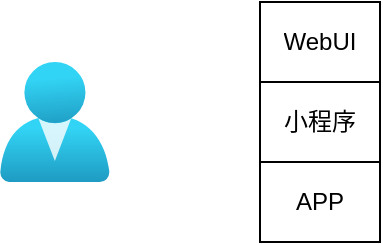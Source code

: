 <mxfile version="24.6.2" type="github">
  <diagram name="第 1 页" id="OciQEdkEUMs7lseBpLX6">
    <mxGraphModel dx="1242" dy="728" grid="1" gridSize="10" guides="1" tooltips="1" connect="1" arrows="1" fold="1" page="1" pageScale="1" pageWidth="1169" pageHeight="827" math="0" shadow="0">
      <root>
        <mxCell id="0" />
        <mxCell id="1" parent="0" />
        <mxCell id="a_CrQKZ7eAj5Jm8cyt3L-1" value="" style="image;aspect=fixed;html=1;points=[];align=center;fontSize=12;image=img/lib/azure2/identity/Users.svg;" vertex="1" parent="1">
          <mxGeometry x="60" y="384" width="54.86" height="60" as="geometry" />
        </mxCell>
        <mxCell id="r6NU0bTSnFbF7qIvupy4-15" value="" style="shape=table;startSize=0;container=1;collapsible=0;childLayout=tableLayout;" vertex="1" parent="1">
          <mxGeometry x="190" y="354" width="60" height="120" as="geometry" />
        </mxCell>
        <mxCell id="r6NU0bTSnFbF7qIvupy4-16" value="" style="shape=tableRow;horizontal=0;startSize=0;swimlaneHead=0;swimlaneBody=0;strokeColor=inherit;top=0;left=0;bottom=0;right=0;collapsible=0;dropTarget=0;fillColor=none;points=[[0,0.5],[1,0.5]];portConstraint=eastwest;" vertex="1" parent="r6NU0bTSnFbF7qIvupy4-15">
          <mxGeometry width="60" height="40" as="geometry" />
        </mxCell>
        <mxCell id="r6NU0bTSnFbF7qIvupy4-17" value="WebUI" style="shape=partialRectangle;html=1;whiteSpace=wrap;connectable=0;strokeColor=inherit;overflow=hidden;fillColor=none;top=0;left=0;bottom=0;right=0;pointerEvents=1;" vertex="1" parent="r6NU0bTSnFbF7qIvupy4-16">
          <mxGeometry width="60" height="40" as="geometry">
            <mxRectangle width="60" height="40" as="alternateBounds" />
          </mxGeometry>
        </mxCell>
        <mxCell id="r6NU0bTSnFbF7qIvupy4-18" value="" style="shape=tableRow;horizontal=0;startSize=0;swimlaneHead=0;swimlaneBody=0;strokeColor=inherit;top=0;left=0;bottom=0;right=0;collapsible=0;dropTarget=0;fillColor=none;points=[[0,0.5],[1,0.5]];portConstraint=eastwest;" vertex="1" parent="r6NU0bTSnFbF7qIvupy4-15">
          <mxGeometry y="40" width="60" height="40" as="geometry" />
        </mxCell>
        <mxCell id="r6NU0bTSnFbF7qIvupy4-19" value="小程序" style="shape=partialRectangle;html=1;whiteSpace=wrap;connectable=0;strokeColor=inherit;overflow=hidden;fillColor=none;top=0;left=0;bottom=0;right=0;pointerEvents=1;" vertex="1" parent="r6NU0bTSnFbF7qIvupy4-18">
          <mxGeometry width="60" height="40" as="geometry">
            <mxRectangle width="60" height="40" as="alternateBounds" />
          </mxGeometry>
        </mxCell>
        <mxCell id="r6NU0bTSnFbF7qIvupy4-20" value="" style="shape=tableRow;horizontal=0;startSize=0;swimlaneHead=0;swimlaneBody=0;strokeColor=inherit;top=0;left=0;bottom=0;right=0;collapsible=0;dropTarget=0;fillColor=none;points=[[0,0.5],[1,0.5]];portConstraint=eastwest;" vertex="1" parent="r6NU0bTSnFbF7qIvupy4-15">
          <mxGeometry y="80" width="60" height="40" as="geometry" />
        </mxCell>
        <mxCell id="r6NU0bTSnFbF7qIvupy4-21" value="APP" style="shape=partialRectangle;html=1;whiteSpace=wrap;connectable=0;strokeColor=inherit;overflow=hidden;fillColor=none;top=0;left=0;bottom=0;right=0;pointerEvents=1;" vertex="1" parent="r6NU0bTSnFbF7qIvupy4-20">
          <mxGeometry width="60" height="40" as="geometry">
            <mxRectangle width="60" height="40" as="alternateBounds" />
          </mxGeometry>
        </mxCell>
      </root>
    </mxGraphModel>
  </diagram>
</mxfile>
